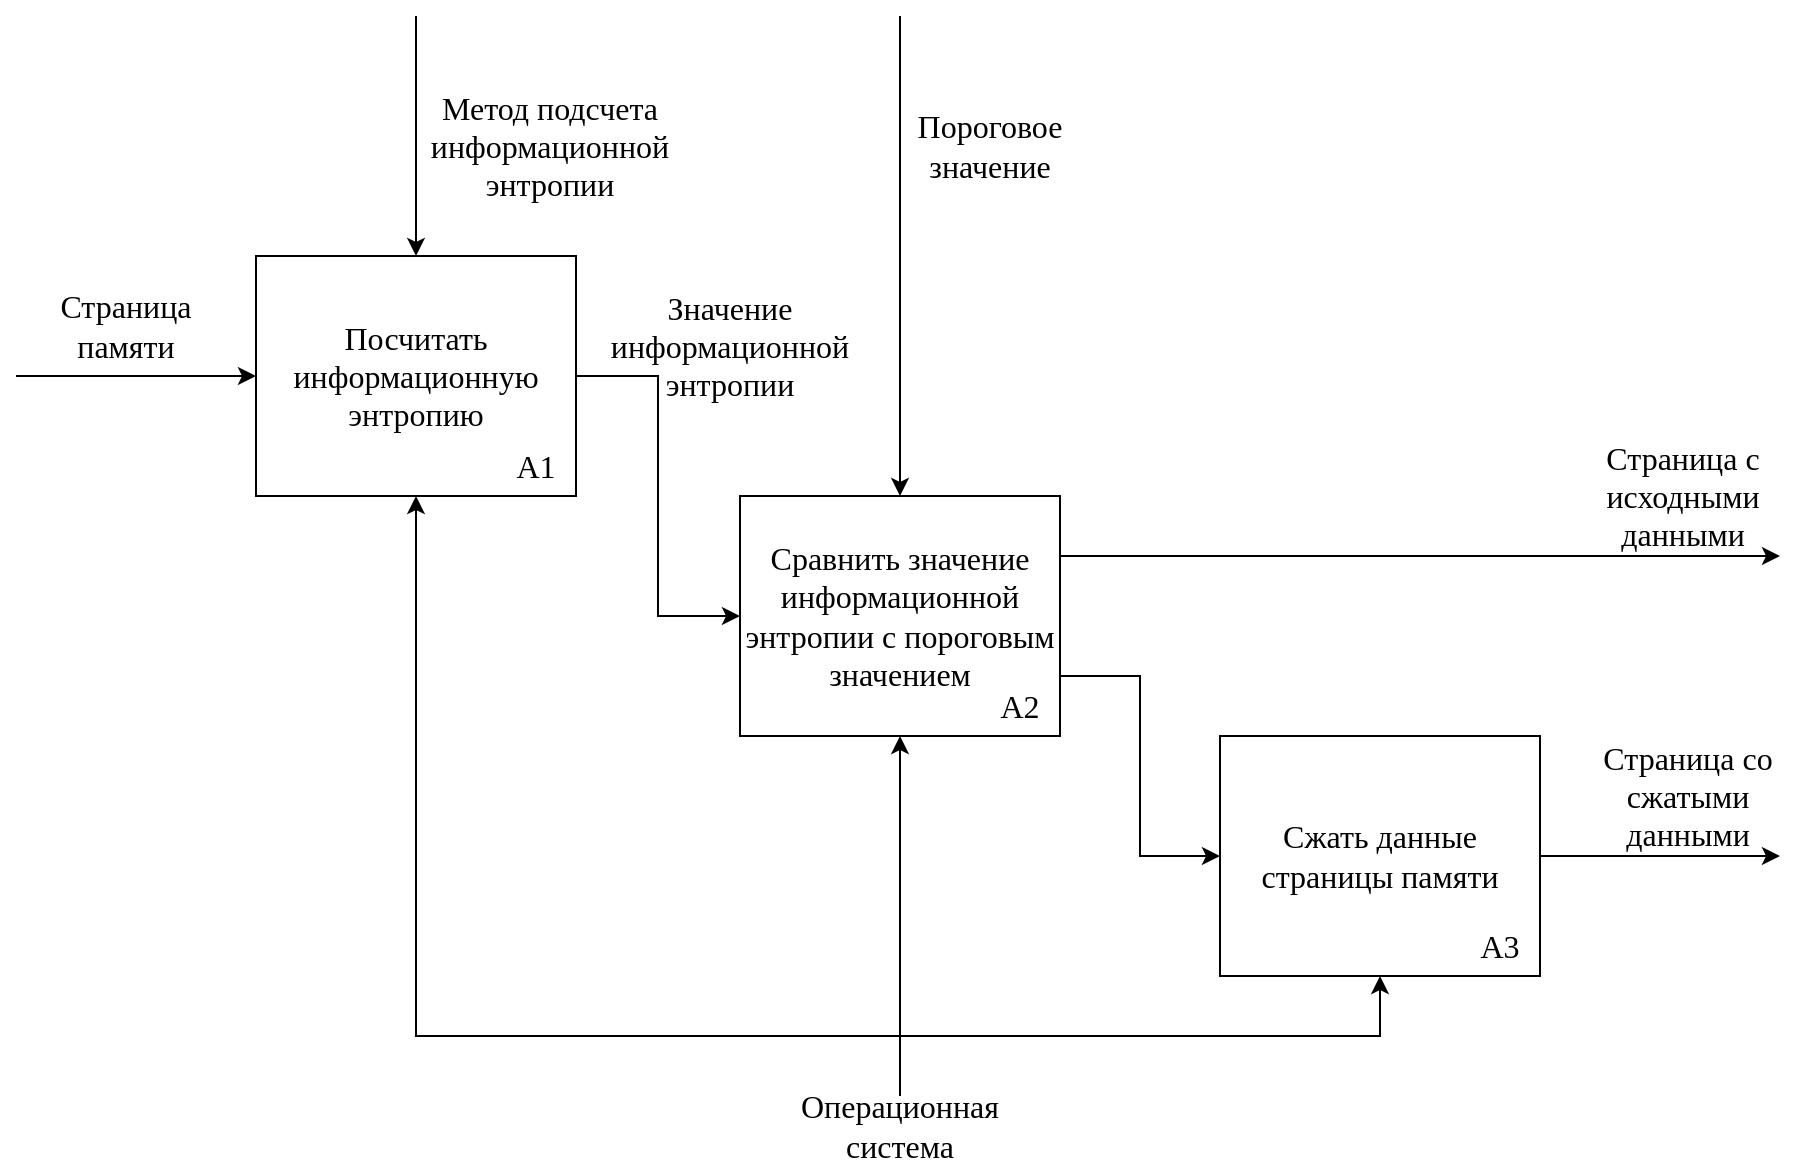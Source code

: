 <mxfile version="21.3.2" type="device">
  <diagram name="Страница 1" id="f4fDOJT5Sc-W-VsrJ05n">
    <mxGraphModel dx="978" dy="530" grid="1" gridSize="10" guides="1" tooltips="1" connect="1" arrows="1" fold="1" page="1" pageScale="1" pageWidth="1000" pageHeight="600" math="0" shadow="0">
      <root>
        <mxCell id="0" />
        <mxCell id="1" parent="0" />
        <mxCell id="NWmxPVxamy_frk0ITRtD-1" style="edgeStyle=orthogonalEdgeStyle;rounded=0;orthogonalLoop=1;jettySize=auto;html=1;exitX=0;exitY=0.5;exitDx=0;exitDy=0;startArrow=classic;startFill=1;endArrow=none;endFill=0;" parent="1" source="NWmxPVxamy_frk0ITRtD-7" edge="1">
          <mxGeometry relative="1" as="geometry">
            <mxPoint x="59" y="195" as="targetPoint" />
          </mxGeometry>
        </mxCell>
        <mxCell id="NWmxPVxamy_frk0ITRtD-6" style="edgeStyle=orthogonalEdgeStyle;rounded=0;orthogonalLoop=1;jettySize=auto;html=1;exitX=0.5;exitY=0;exitDx=0;exitDy=0;startArrow=classic;startFill=1;endArrow=none;endFill=0;" parent="1" source="NWmxPVxamy_frk0ITRtD-7" edge="1">
          <mxGeometry relative="1" as="geometry">
            <mxPoint x="259" y="15" as="targetPoint" />
          </mxGeometry>
        </mxCell>
        <mxCell id="NWmxPVxamy_frk0ITRtD-17" style="edgeStyle=orthogonalEdgeStyle;rounded=0;orthogonalLoop=1;jettySize=auto;html=1;exitX=1;exitY=0.5;exitDx=0;exitDy=0;entryX=0;entryY=0.5;entryDx=0;entryDy=0;" parent="1" source="NWmxPVxamy_frk0ITRtD-7" target="NWmxPVxamy_frk0ITRtD-15" edge="1">
          <mxGeometry relative="1" as="geometry" />
        </mxCell>
        <mxCell id="NWmxPVxamy_frk0ITRtD-7" value="Посчитать информационную энтропию" style="rounded=0;whiteSpace=wrap;html=1;fontFamily=Times New Roman;fontSize=16;" parent="1" vertex="1">
          <mxGeometry x="179" y="135" width="160" height="120" as="geometry" />
        </mxCell>
        <mxCell id="NWmxPVxamy_frk0ITRtD-8" value="A1" style="text;html=1;strokeColor=none;fillColor=none;align=center;verticalAlign=middle;whiteSpace=wrap;rounded=0;fontFamily=Times New Roman;fontSize=16;" parent="1" vertex="1">
          <mxGeometry x="289" y="225" width="60" height="30" as="geometry" />
        </mxCell>
        <mxCell id="NWmxPVxamy_frk0ITRtD-9" value="Страница памяти" style="text;html=1;strokeColor=none;fillColor=none;align=center;verticalAlign=middle;whiteSpace=wrap;rounded=0;fontFamily=Times New Roman;fontSize=16;" parent="1" vertex="1">
          <mxGeometry x="59" y="155" width="110" height="30" as="geometry" />
        </mxCell>
        <mxCell id="NWmxPVxamy_frk0ITRtD-10" value="Страница со сжатыми данными" style="text;html=1;strokeColor=none;fillColor=none;align=center;verticalAlign=middle;whiteSpace=wrap;rounded=0;fontFamily=Times New Roman;fontSize=16;" parent="1" vertex="1">
          <mxGeometry x="840" y="390" width="110" height="30" as="geometry" />
        </mxCell>
        <mxCell id="NWmxPVxamy_frk0ITRtD-11" value="Страница с исходными данными" style="text;html=1;strokeColor=none;fillColor=none;align=center;verticalAlign=middle;whiteSpace=wrap;rounded=0;fontFamily=Times New Roman;fontSize=16;" parent="1" vertex="1">
          <mxGeometry x="835" y="240" width="115" height="30" as="geometry" />
        </mxCell>
        <mxCell id="NWmxPVxamy_frk0ITRtD-26" style="edgeStyle=orthogonalEdgeStyle;rounded=0;orthogonalLoop=1;jettySize=auto;html=1;exitX=0.5;exitY=0;exitDx=0;exitDy=0;entryX=0.5;entryY=1;entryDx=0;entryDy=0;" parent="1" source="NWmxPVxamy_frk0ITRtD-12" target="NWmxPVxamy_frk0ITRtD-16" edge="1">
          <mxGeometry relative="1" as="geometry" />
        </mxCell>
        <mxCell id="NWmxPVxamy_frk0ITRtD-27" style="edgeStyle=orthogonalEdgeStyle;rounded=0;orthogonalLoop=1;jettySize=auto;html=1;exitX=0.5;exitY=0;exitDx=0;exitDy=0;entryX=0.5;entryY=1;entryDx=0;entryDy=0;" parent="1" source="NWmxPVxamy_frk0ITRtD-12" target="NWmxPVxamy_frk0ITRtD-15" edge="1">
          <mxGeometry relative="1" as="geometry" />
        </mxCell>
        <mxCell id="NWmxPVxamy_frk0ITRtD-28" style="edgeStyle=orthogonalEdgeStyle;rounded=0;orthogonalLoop=1;jettySize=auto;html=1;exitX=0.5;exitY=0;exitDx=0;exitDy=0;entryX=0.5;entryY=1;entryDx=0;entryDy=0;" parent="1" source="NWmxPVxamy_frk0ITRtD-12" target="NWmxPVxamy_frk0ITRtD-7" edge="1">
          <mxGeometry relative="1" as="geometry">
            <Array as="points">
              <mxPoint x="501" y="525" />
              <mxPoint x="259" y="525" />
            </Array>
          </mxGeometry>
        </mxCell>
        <mxCell id="NWmxPVxamy_frk0ITRtD-12" value="Операционная система" style="text;html=1;strokeColor=none;fillColor=none;align=center;verticalAlign=middle;whiteSpace=wrap;rounded=0;fontFamily=Times New Roman;fontSize=16;" parent="1" vertex="1">
          <mxGeometry x="446" y="555" width="110" height="30" as="geometry" />
        </mxCell>
        <mxCell id="NWmxPVxamy_frk0ITRtD-13" value="Пороговое значение" style="text;html=1;strokeColor=none;fillColor=none;align=center;verticalAlign=middle;whiteSpace=wrap;rounded=0;fontFamily=Times New Roman;fontSize=16;" parent="1" vertex="1">
          <mxGeometry x="501" y="65" width="90" height="30" as="geometry" />
        </mxCell>
        <mxCell id="NWmxPVxamy_frk0ITRtD-14" value="Метод подсчета информационной энтропии" style="text;html=1;strokeColor=none;fillColor=none;align=center;verticalAlign=middle;whiteSpace=wrap;rounded=0;fontFamily=Times New Roman;fontSize=16;" parent="1" vertex="1">
          <mxGeometry x="281" y="65" width="90" height="30" as="geometry" />
        </mxCell>
        <mxCell id="NWmxPVxamy_frk0ITRtD-18" style="edgeStyle=orthogonalEdgeStyle;rounded=0;orthogonalLoop=1;jettySize=auto;html=1;exitX=0.5;exitY=0;exitDx=0;exitDy=0;startArrow=classic;startFill=1;endArrow=none;endFill=0;" parent="1" source="NWmxPVxamy_frk0ITRtD-15" edge="1">
          <mxGeometry relative="1" as="geometry">
            <mxPoint x="501" y="15" as="targetPoint" />
          </mxGeometry>
        </mxCell>
        <mxCell id="NWmxPVxamy_frk0ITRtD-22" style="edgeStyle=orthogonalEdgeStyle;rounded=0;orthogonalLoop=1;jettySize=auto;html=1;exitX=1;exitY=0.75;exitDx=0;exitDy=0;entryX=0;entryY=0.5;entryDx=0;entryDy=0;" parent="1" source="NWmxPVxamy_frk0ITRtD-15" target="NWmxPVxamy_frk0ITRtD-16" edge="1">
          <mxGeometry relative="1" as="geometry">
            <Array as="points">
              <mxPoint x="621" y="345" />
              <mxPoint x="621" y="435" />
            </Array>
          </mxGeometry>
        </mxCell>
        <mxCell id="NWmxPVxamy_frk0ITRtD-23" style="edgeStyle=orthogonalEdgeStyle;rounded=0;orthogonalLoop=1;jettySize=auto;html=1;exitX=1;exitY=0.25;exitDx=0;exitDy=0;" parent="1" source="NWmxPVxamy_frk0ITRtD-15" edge="1">
          <mxGeometry relative="1" as="geometry">
            <mxPoint x="941" y="285" as="targetPoint" />
          </mxGeometry>
        </mxCell>
        <mxCell id="NWmxPVxamy_frk0ITRtD-15" value="Сравнить значение информационной энтропии с пороговым значением" style="rounded=0;whiteSpace=wrap;html=1;fontFamily=Times New Roman;fontSize=16;" parent="1" vertex="1">
          <mxGeometry x="421" y="255" width="160" height="120" as="geometry" />
        </mxCell>
        <mxCell id="NWmxPVxamy_frk0ITRtD-24" style="edgeStyle=orthogonalEdgeStyle;rounded=0;orthogonalLoop=1;jettySize=auto;html=1;exitX=1;exitY=0.5;exitDx=0;exitDy=0;" parent="1" source="NWmxPVxamy_frk0ITRtD-16" edge="1">
          <mxGeometry relative="1" as="geometry">
            <mxPoint x="941" y="435" as="targetPoint" />
          </mxGeometry>
        </mxCell>
        <mxCell id="NWmxPVxamy_frk0ITRtD-16" value="Сжать данные страницы памяти" style="rounded=0;whiteSpace=wrap;html=1;fontFamily=Times New Roman;fontSize=16;" parent="1" vertex="1">
          <mxGeometry x="661" y="375" width="160" height="120" as="geometry" />
        </mxCell>
        <mxCell id="NWmxPVxamy_frk0ITRtD-19" value="A2" style="text;html=1;strokeColor=none;fillColor=none;align=center;verticalAlign=middle;whiteSpace=wrap;rounded=0;fontFamily=Times New Roman;fontSize=16;" parent="1" vertex="1">
          <mxGeometry x="531" y="345" width="60" height="30" as="geometry" />
        </mxCell>
        <mxCell id="NWmxPVxamy_frk0ITRtD-20" value="Значение информационной энтропии" style="text;html=1;strokeColor=none;fillColor=none;align=center;verticalAlign=middle;whiteSpace=wrap;rounded=0;fontFamily=Times New Roman;fontSize=16;" parent="1" vertex="1">
          <mxGeometry x="361" y="165" width="110" height="30" as="geometry" />
        </mxCell>
        <mxCell id="NWmxPVxamy_frk0ITRtD-21" value="A3" style="text;html=1;strokeColor=none;fillColor=none;align=center;verticalAlign=middle;whiteSpace=wrap;rounded=0;fontFamily=Times New Roman;fontSize=16;" parent="1" vertex="1">
          <mxGeometry x="771" y="465" width="60" height="30" as="geometry" />
        </mxCell>
      </root>
    </mxGraphModel>
  </diagram>
</mxfile>
